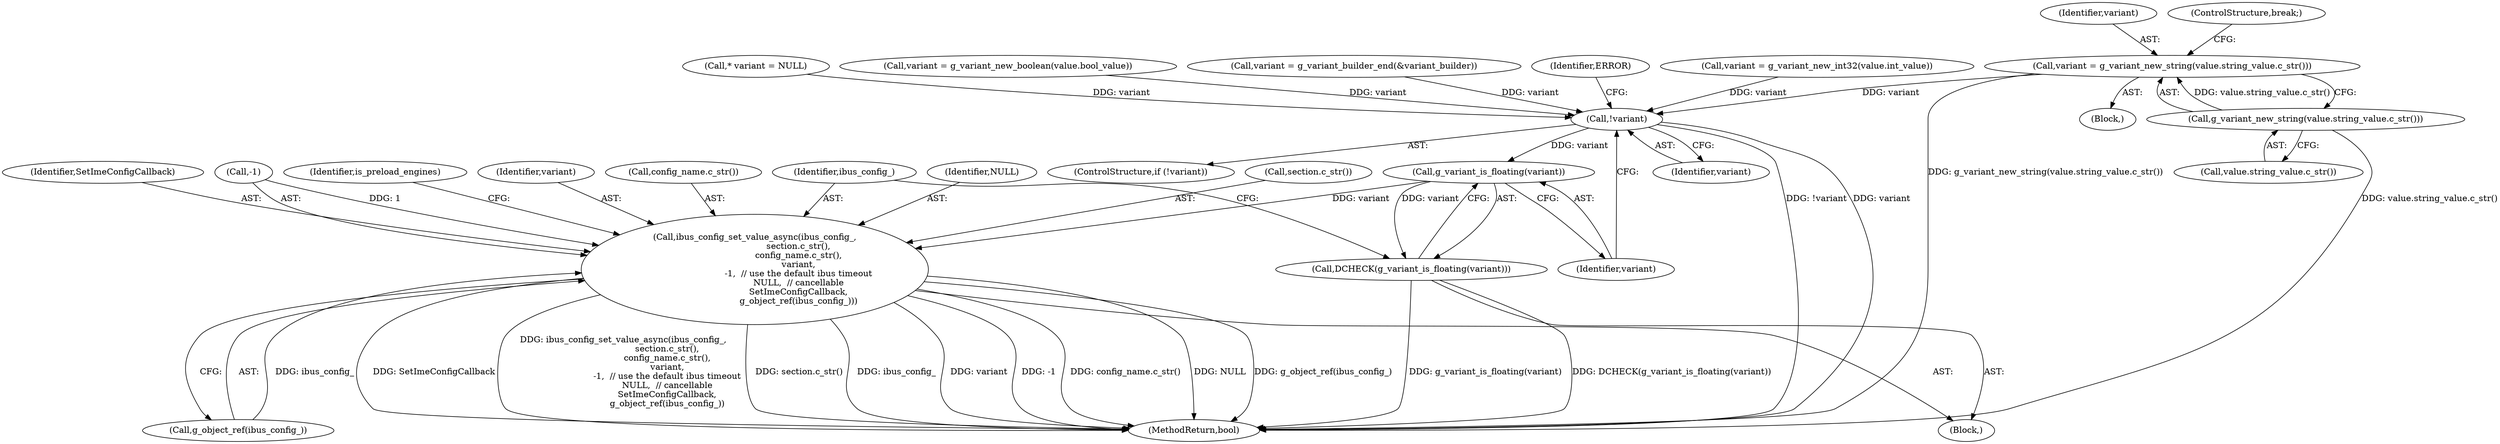 digraph "0_Chrome_dc7b094a338c6c521f918f478e993f0f74bbea0d_71@pointer" {
"1000168" [label="(Call,variant = g_variant_new_string(value.string_value.c_str()))"];
"1000170" [label="(Call,g_variant_new_string(value.string_value.c_str()))"];
"1000223" [label="(Call,!variant)"];
"1000233" [label="(Call,g_variant_is_floating(variant))"];
"1000232" [label="(Call,DCHECK(g_variant_is_floating(variant)))"];
"1000235" [label="(Call,ibus_config_set_value_async(ibus_config_,\n                                section.c_str(),\n                                config_name.c_str(),\n                                variant,\n                                -1,  // use the default ibus timeout\n                                NULL,  // cancellable\n                                SetImeConfigCallback,\n                                g_object_ref(ibus_config_)))"];
"1000238" [label="(Call,config_name.c_str())"];
"1000170" [label="(Call,g_variant_new_string(value.string_value.c_str()))"];
"1000159" [label="(Call,* variant = NULL)"];
"1000239" [label="(Identifier,variant)"];
"1000244" [label="(Call,g_object_ref(ibus_config_))"];
"1000234" [label="(Identifier,variant)"];
"1000182" [label="(Call,variant = g_variant_new_boolean(value.bool_value))"];
"1000216" [label="(Call,variant = g_variant_builder_end(&variant_builder))"];
"1000223" [label="(Call,!variant)"];
"1000236" [label="(Identifier,ibus_config_)"];
"1000228" [label="(Identifier,ERROR)"];
"1000224" [label="(Identifier,variant)"];
"1000166" [label="(Block,)"];
"1000265" [label="(MethodReturn,bool)"];
"1000222" [label="(ControlStructure,if (!variant))"];
"1000240" [label="(Call,-1)"];
"1000169" [label="(Identifier,variant)"];
"1000242" [label="(Identifier,NULL)"];
"1000233" [label="(Call,g_variant_is_floating(variant))"];
"1000237" [label="(Call,section.c_str())"];
"1000171" [label="(Call,value.string_value.c_str())"];
"1000243" [label="(Identifier,SetImeConfigCallback)"];
"1000168" [label="(Call,variant = g_variant_new_string(value.string_value.c_str()))"];
"1000247" [label="(Identifier,is_preload_engines)"];
"1000235" [label="(Call,ibus_config_set_value_async(ibus_config_,\n                                section.c_str(),\n                                config_name.c_str(),\n                                variant,\n                                -1,  // use the default ibus timeout\n                                NULL,  // cancellable\n                                SetImeConfigCallback,\n                                g_object_ref(ibus_config_)))"];
"1000172" [label="(ControlStructure,break;)"];
"1000107" [label="(Block,)"];
"1000174" [label="(Call,variant = g_variant_new_int32(value.int_value))"];
"1000232" [label="(Call,DCHECK(g_variant_is_floating(variant)))"];
"1000168" -> "1000166"  [label="AST: "];
"1000168" -> "1000170"  [label="CFG: "];
"1000169" -> "1000168"  [label="AST: "];
"1000170" -> "1000168"  [label="AST: "];
"1000172" -> "1000168"  [label="CFG: "];
"1000168" -> "1000265"  [label="DDG: g_variant_new_string(value.string_value.c_str())"];
"1000170" -> "1000168"  [label="DDG: value.string_value.c_str()"];
"1000168" -> "1000223"  [label="DDG: variant"];
"1000170" -> "1000171"  [label="CFG: "];
"1000171" -> "1000170"  [label="AST: "];
"1000170" -> "1000265"  [label="DDG: value.string_value.c_str()"];
"1000223" -> "1000222"  [label="AST: "];
"1000223" -> "1000224"  [label="CFG: "];
"1000224" -> "1000223"  [label="AST: "];
"1000228" -> "1000223"  [label="CFG: "];
"1000234" -> "1000223"  [label="CFG: "];
"1000223" -> "1000265"  [label="DDG: !variant"];
"1000223" -> "1000265"  [label="DDG: variant"];
"1000182" -> "1000223"  [label="DDG: variant"];
"1000174" -> "1000223"  [label="DDG: variant"];
"1000216" -> "1000223"  [label="DDG: variant"];
"1000159" -> "1000223"  [label="DDG: variant"];
"1000223" -> "1000233"  [label="DDG: variant"];
"1000233" -> "1000232"  [label="AST: "];
"1000233" -> "1000234"  [label="CFG: "];
"1000234" -> "1000233"  [label="AST: "];
"1000232" -> "1000233"  [label="CFG: "];
"1000233" -> "1000232"  [label="DDG: variant"];
"1000233" -> "1000235"  [label="DDG: variant"];
"1000232" -> "1000107"  [label="AST: "];
"1000236" -> "1000232"  [label="CFG: "];
"1000232" -> "1000265"  [label="DDG: g_variant_is_floating(variant)"];
"1000232" -> "1000265"  [label="DDG: DCHECK(g_variant_is_floating(variant))"];
"1000235" -> "1000107"  [label="AST: "];
"1000235" -> "1000244"  [label="CFG: "];
"1000236" -> "1000235"  [label="AST: "];
"1000237" -> "1000235"  [label="AST: "];
"1000238" -> "1000235"  [label="AST: "];
"1000239" -> "1000235"  [label="AST: "];
"1000240" -> "1000235"  [label="AST: "];
"1000242" -> "1000235"  [label="AST: "];
"1000243" -> "1000235"  [label="AST: "];
"1000244" -> "1000235"  [label="AST: "];
"1000247" -> "1000235"  [label="CFG: "];
"1000235" -> "1000265"  [label="DDG: ibus_config_set_value_async(ibus_config_,\n                                section.c_str(),\n                                config_name.c_str(),\n                                variant,\n                                -1,  // use the default ibus timeout\n                                NULL,  // cancellable\n                                SetImeConfigCallback,\n                                g_object_ref(ibus_config_))"];
"1000235" -> "1000265"  [label="DDG: section.c_str()"];
"1000235" -> "1000265"  [label="DDG: ibus_config_"];
"1000235" -> "1000265"  [label="DDG: variant"];
"1000235" -> "1000265"  [label="DDG: -1"];
"1000235" -> "1000265"  [label="DDG: config_name.c_str()"];
"1000235" -> "1000265"  [label="DDG: NULL"];
"1000235" -> "1000265"  [label="DDG: g_object_ref(ibus_config_)"];
"1000235" -> "1000265"  [label="DDG: SetImeConfigCallback"];
"1000244" -> "1000235"  [label="DDG: ibus_config_"];
"1000240" -> "1000235"  [label="DDG: 1"];
}
